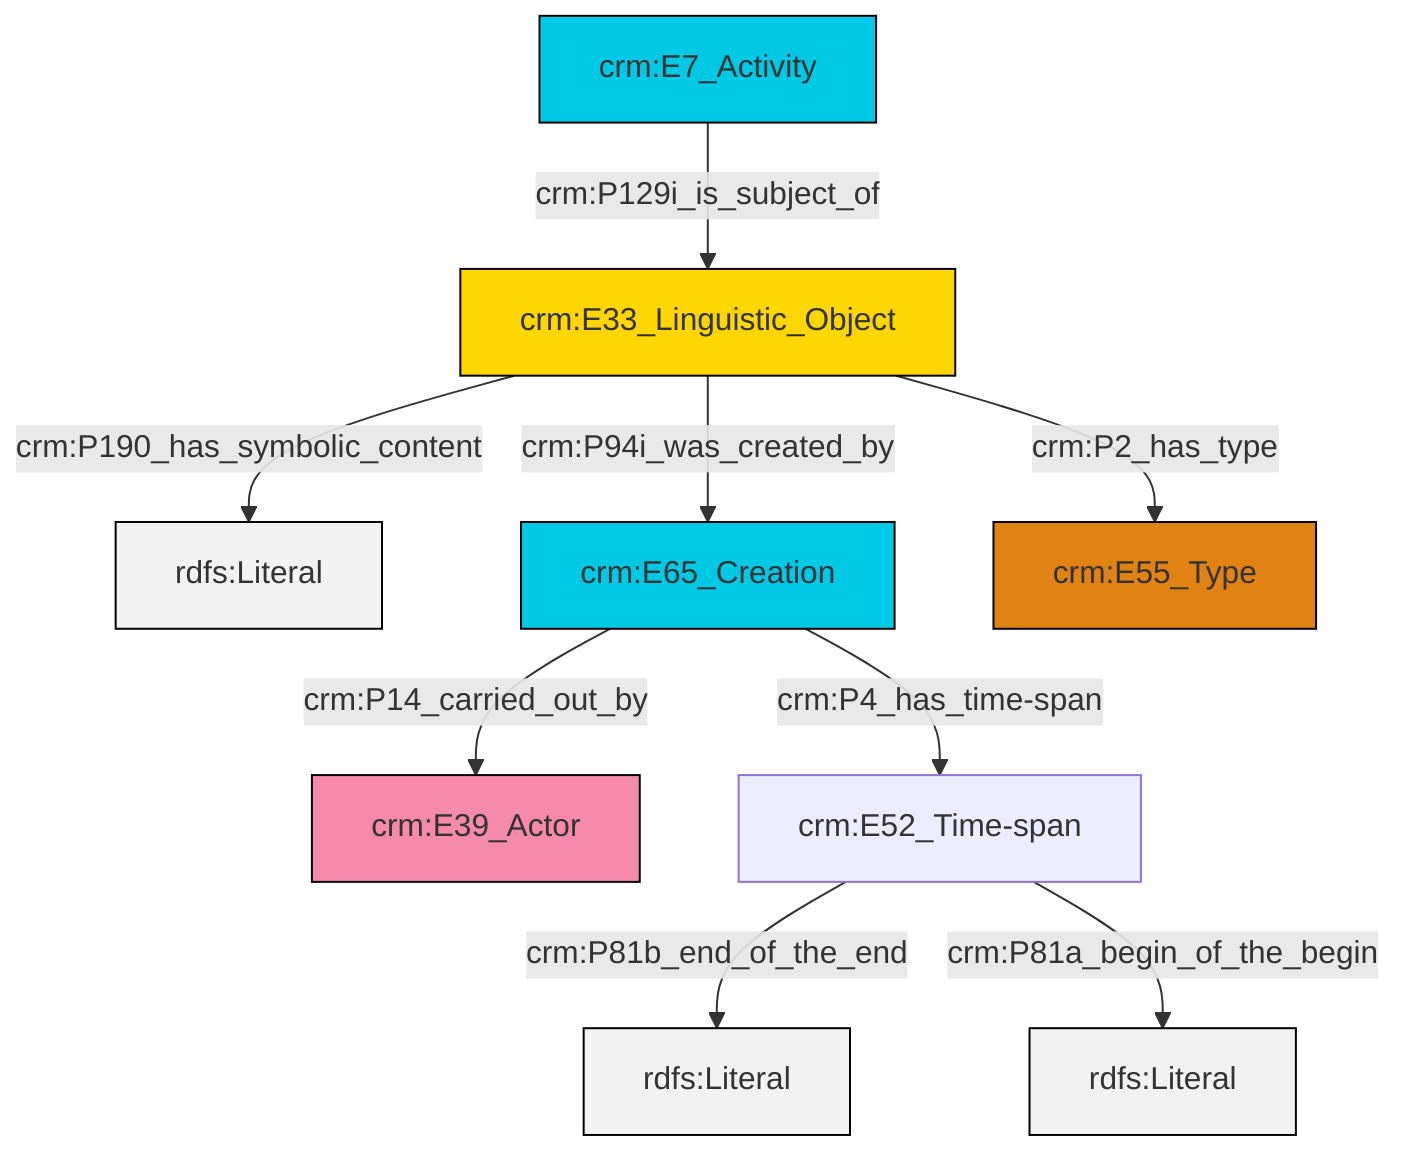 graph TD
classDef Literal fill:#f2f2f2,stroke:#000000;
classDef CRM_Entity fill:#FFFFFF,stroke:#000000;
classDef Temporal_Entity fill:#00C9E6, stroke:#000000;
classDef Type fill:#E18312, stroke:#000000;
classDef Time-Span fill:#2C9C91, stroke:#000000;
classDef Appellation fill:#FFEB7F, stroke:#000000;
classDef Place fill:#008836, stroke:#000000;
classDef Persistent_Item fill:#B266B2, stroke:#000000;
classDef Conceptual_Object fill:#FFD700, stroke:#000000;
classDef Physical_Thing fill:#D2B48C, stroke:#000000;
classDef Actor fill:#f58aad, stroke:#000000;
classDef PC_Classes fill:#4ce600, stroke:#000000;
classDef Multi fill:#cccccc,stroke:#000000;

0["crm:E33_Linguistic_Object"]:::Conceptual_Object -->|crm:P190_has_symbolic_content| 1[rdfs:Literal]:::Literal
4["crm:E65_Creation"]:::Temporal_Entity -->|crm:P14_carried_out_by| 6["crm:E39_Actor"]:::Actor
0["crm:E33_Linguistic_Object"]:::Conceptual_Object -->|crm:P2_has_type| 8["crm:E55_Type"]:::Type
10["crm:E52_Time-span"]:::Default -->|crm:P81b_end_of_the_end| 11[rdfs:Literal]:::Literal
0["crm:E33_Linguistic_Object"]:::Conceptual_Object -->|crm:P94i_was_created_by| 4["crm:E65_Creation"]:::Temporal_Entity
10["crm:E52_Time-span"]:::Default -->|crm:P81a_begin_of_the_begin| 13[rdfs:Literal]:::Literal
4["crm:E65_Creation"]:::Temporal_Entity -->|crm:P4_has_time-span| 10["crm:E52_Time-span"]:::Default
2["crm:E7_Activity"]:::Temporal_Entity -->|crm:P129i_is_subject_of| 0["crm:E33_Linguistic_Object"]:::Conceptual_Object